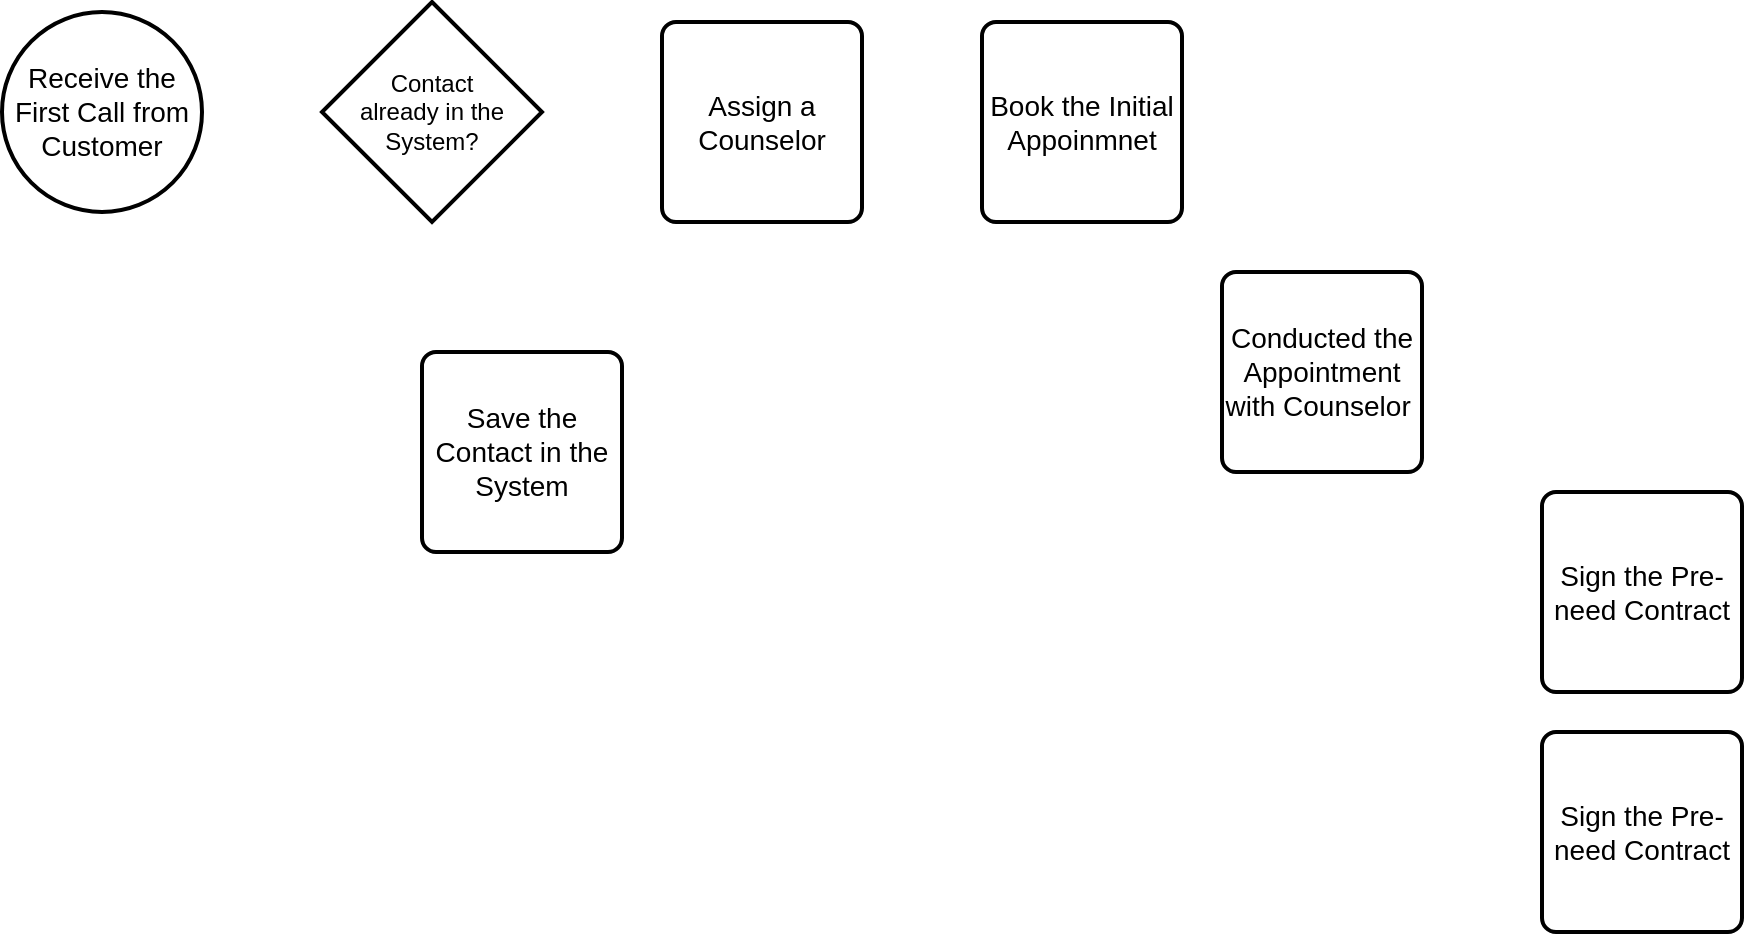 <mxfile version="21.3.7" type="github">
  <diagram name="Page-1" id="bnbxSOhsL_3hIMBQt3eB">
    <mxGraphModel dx="1434" dy="796" grid="1" gridSize="10" guides="1" tooltips="1" connect="1" arrows="1" fold="1" page="1" pageScale="1" pageWidth="850" pageHeight="1100" math="0" shadow="0">
      <root>
        <mxCell id="0" />
        <mxCell id="1" parent="0" />
        <mxCell id="n5PCs_GCAfdrT5qaIRSB-3" value="Contact &lt;br&gt;already in the System?" style="strokeWidth=2;html=1;shape=mxgraph.flowchart.decision;whiteSpace=wrap;" vertex="1" parent="1">
          <mxGeometry x="190" y="25" width="110" height="110" as="geometry" />
        </mxCell>
        <mxCell id="n5PCs_GCAfdrT5qaIRSB-4" value="&lt;font style=&quot;font-size: 14px;&quot;&gt;Save the Contact in the System&lt;/font&gt;" style="rounded=1;whiteSpace=wrap;html=1;absoluteArcSize=1;arcSize=14;strokeWidth=2;" vertex="1" parent="1">
          <mxGeometry x="240" y="200" width="100" height="100" as="geometry" />
        </mxCell>
        <mxCell id="n5PCs_GCAfdrT5qaIRSB-5" value="&lt;font style=&quot;font-size: 14px;&quot;&gt;Assign a Counselor&lt;/font&gt;" style="rounded=1;whiteSpace=wrap;html=1;absoluteArcSize=1;arcSize=14;strokeWidth=2;" vertex="1" parent="1">
          <mxGeometry x="360" y="35" width="100" height="100" as="geometry" />
        </mxCell>
        <mxCell id="n5PCs_GCAfdrT5qaIRSB-6" value="&lt;font style=&quot;font-size: 14px;&quot;&gt;Book the Initial Appoinmnet&lt;/font&gt;" style="rounded=1;whiteSpace=wrap;html=1;absoluteArcSize=1;arcSize=14;strokeWidth=2;" vertex="1" parent="1">
          <mxGeometry x="520" y="35" width="100" height="100" as="geometry" />
        </mxCell>
        <mxCell id="n5PCs_GCAfdrT5qaIRSB-7" value="&lt;font style=&quot;font-size: 14px;&quot;&gt;Conducted the Appointment with Counselor&amp;nbsp;&lt;/font&gt;" style="rounded=1;whiteSpace=wrap;html=1;absoluteArcSize=1;arcSize=14;strokeWidth=2;" vertex="1" parent="1">
          <mxGeometry x="640" y="160" width="100" height="100" as="geometry" />
        </mxCell>
        <mxCell id="n5PCs_GCAfdrT5qaIRSB-8" value="&lt;font style=&quot;font-size: 14px;&quot;&gt;Sign the Pre-need Contract&lt;/font&gt;" style="rounded=1;whiteSpace=wrap;html=1;absoluteArcSize=1;arcSize=14;strokeWidth=2;" vertex="1" parent="1">
          <mxGeometry x="800" y="270" width="100" height="100" as="geometry" />
        </mxCell>
        <mxCell id="n5PCs_GCAfdrT5qaIRSB-10" value="&lt;font style=&quot;font-size: 14px;&quot;&gt;Receive the First Call from Customer&lt;/font&gt;" style="strokeWidth=2;html=1;shape=mxgraph.flowchart.start_2;whiteSpace=wrap;" vertex="1" parent="1">
          <mxGeometry x="30" y="30" width="100" height="100" as="geometry" />
        </mxCell>
        <mxCell id="n5PCs_GCAfdrT5qaIRSB-12" value="&lt;font style=&quot;font-size: 14px;&quot;&gt;Sign the Pre-need Contract&lt;/font&gt;" style="rounded=1;whiteSpace=wrap;html=1;absoluteArcSize=1;arcSize=14;strokeWidth=2;" vertex="1" parent="1">
          <mxGeometry x="800" y="390" width="100" height="100" as="geometry" />
        </mxCell>
      </root>
    </mxGraphModel>
  </diagram>
</mxfile>
